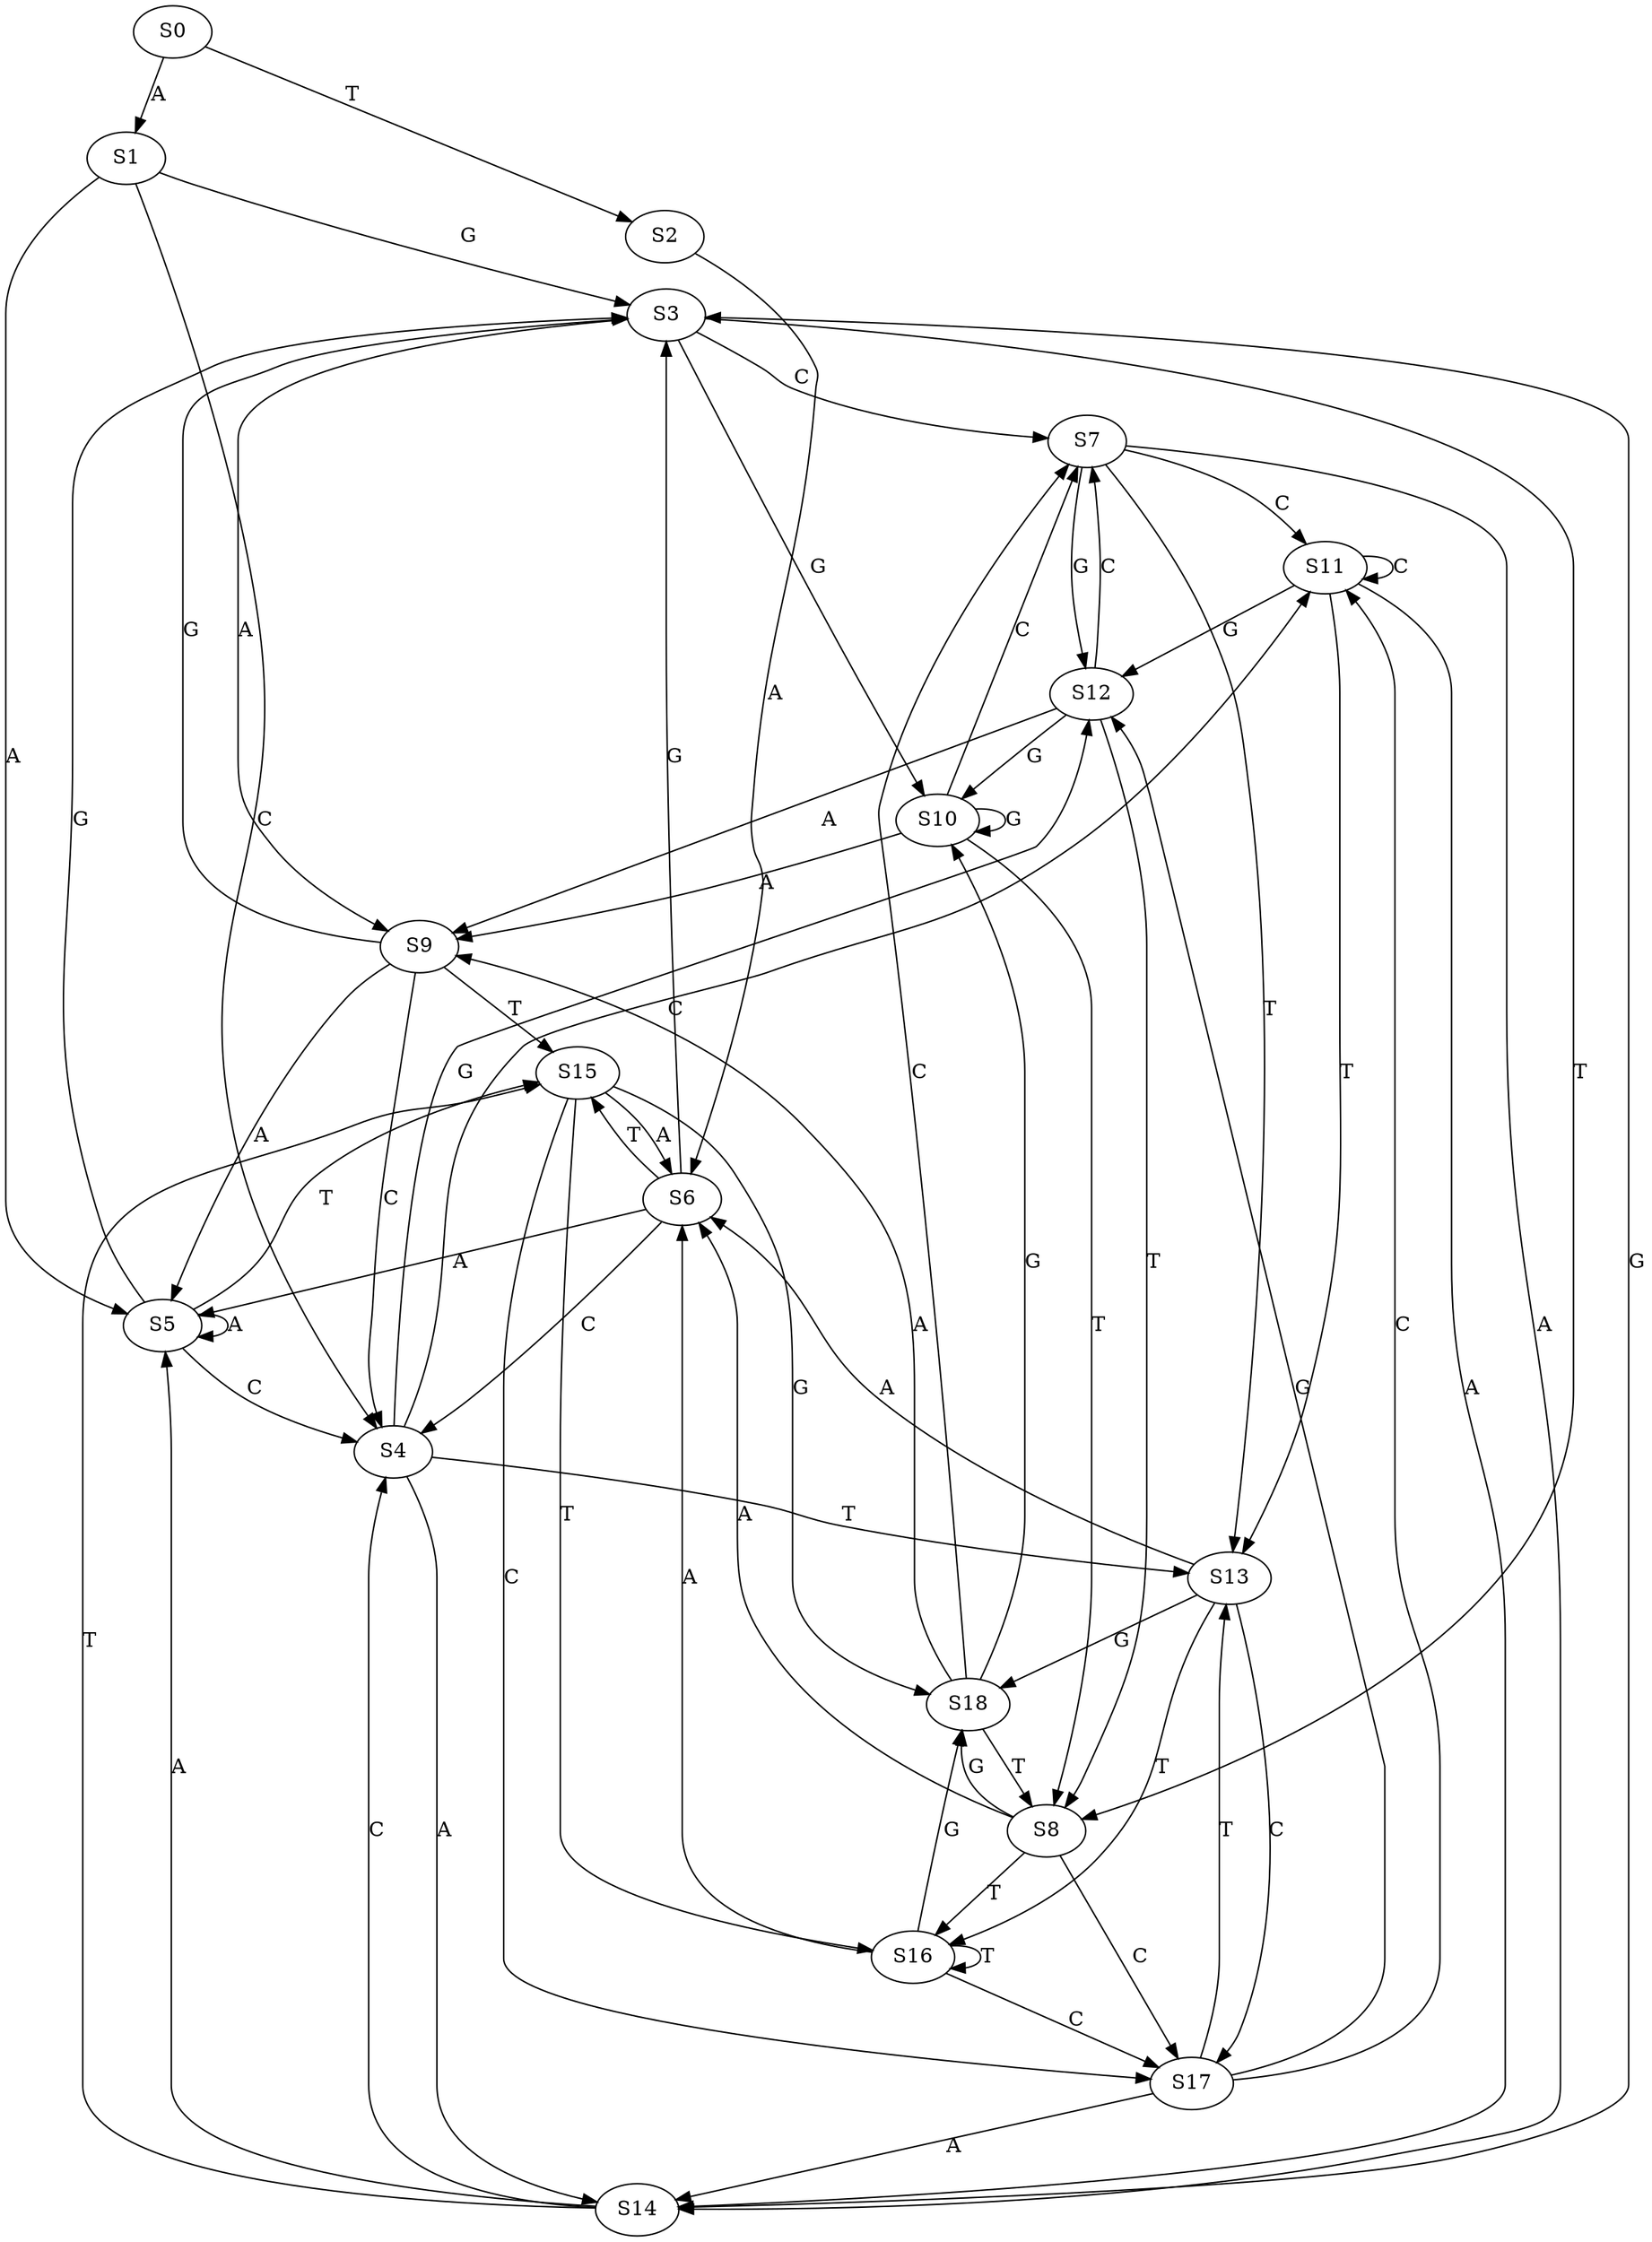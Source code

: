 strict digraph  {
	S0 -> S1 [ label = A ];
	S0 -> S2 [ label = T ];
	S1 -> S3 [ label = G ];
	S1 -> S4 [ label = C ];
	S1 -> S5 [ label = A ];
	S2 -> S6 [ label = A ];
	S3 -> S7 [ label = C ];
	S3 -> S8 [ label = T ];
	S3 -> S9 [ label = A ];
	S3 -> S10 [ label = G ];
	S4 -> S11 [ label = C ];
	S4 -> S12 [ label = G ];
	S4 -> S13 [ label = T ];
	S4 -> S14 [ label = A ];
	S5 -> S15 [ label = T ];
	S5 -> S5 [ label = A ];
	S5 -> S3 [ label = G ];
	S5 -> S4 [ label = C ];
	S6 -> S3 [ label = G ];
	S6 -> S4 [ label = C ];
	S6 -> S5 [ label = A ];
	S6 -> S15 [ label = T ];
	S7 -> S12 [ label = G ];
	S7 -> S11 [ label = C ];
	S7 -> S13 [ label = T ];
	S7 -> S14 [ label = A ];
	S8 -> S16 [ label = T ];
	S8 -> S17 [ label = C ];
	S8 -> S6 [ label = A ];
	S8 -> S18 [ label = G ];
	S9 -> S4 [ label = C ];
	S9 -> S5 [ label = A ];
	S9 -> S3 [ label = G ];
	S9 -> S15 [ label = T ];
	S10 -> S8 [ label = T ];
	S10 -> S7 [ label = C ];
	S10 -> S9 [ label = A ];
	S10 -> S10 [ label = G ];
	S11 -> S13 [ label = T ];
	S11 -> S11 [ label = C ];
	S11 -> S12 [ label = G ];
	S11 -> S14 [ label = A ];
	S12 -> S10 [ label = G ];
	S12 -> S7 [ label = C ];
	S12 -> S9 [ label = A ];
	S12 -> S8 [ label = T ];
	S13 -> S18 [ label = G ];
	S13 -> S16 [ label = T ];
	S13 -> S6 [ label = A ];
	S13 -> S17 [ label = C ];
	S14 -> S5 [ label = A ];
	S14 -> S3 [ label = G ];
	S14 -> S15 [ label = T ];
	S14 -> S4 [ label = C ];
	S15 -> S6 [ label = A ];
	S15 -> S17 [ label = C ];
	S15 -> S18 [ label = G ];
	S15 -> S16 [ label = T ];
	S16 -> S17 [ label = C ];
	S16 -> S18 [ label = G ];
	S16 -> S6 [ label = A ];
	S16 -> S16 [ label = T ];
	S17 -> S11 [ label = C ];
	S17 -> S14 [ label = A ];
	S17 -> S12 [ label = G ];
	S17 -> S13 [ label = T ];
	S18 -> S10 [ label = G ];
	S18 -> S7 [ label = C ];
	S18 -> S8 [ label = T ];
	S18 -> S9 [ label = A ];
}
